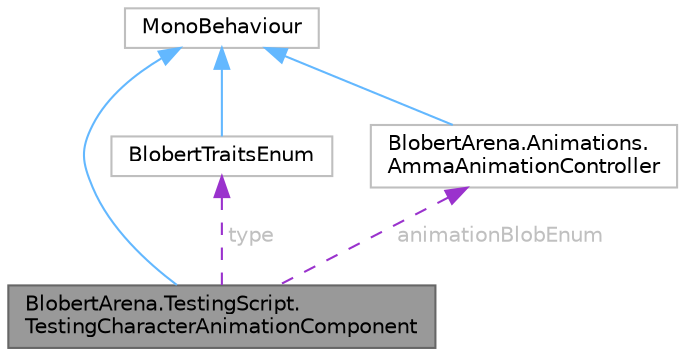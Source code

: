 digraph "BlobertArena.TestingScript.TestingCharacterAnimationComponent"
{
 // LATEX_PDF_SIZE
  bgcolor="transparent";
  edge [fontname=Helvetica,fontsize=10,labelfontname=Helvetica,labelfontsize=10];
  node [fontname=Helvetica,fontsize=10,shape=box,height=0.2,width=0.4];
  Node1 [id="Node000001",label="BlobertArena.TestingScript.\lTestingCharacterAnimationComponent",height=0.2,width=0.4,color="gray40", fillcolor="grey60", style="filled", fontcolor="black",tooltip="Testing script to cycle through all the Attributeses and animations in the game to see if something i..."];
  Node2 -> Node1 [id="edge1_Node000001_Node000002",dir="back",color="steelblue1",style="solid",tooltip=" "];
  Node2 [id="Node000002",label="MonoBehaviour",height=0.2,width=0.4,color="grey75", fillcolor="white", style="filled",tooltip=" "];
  Node3 -> Node1 [id="edge2_Node000001_Node000003",dir="back",color="darkorchid3",style="dashed",tooltip=" ",label=" type",fontcolor="grey" ];
  Node3 [id="Node000003",label="BlobertTraitsEnum",height=0.2,width=0.4,color="grey75", fillcolor="white", style="filled",URL="$class_blobert_traits_enum.html",tooltip=" "];
  Node2 -> Node3 [id="edge3_Node000003_Node000002",dir="back",color="steelblue1",style="solid",tooltip=" "];
  Node4 -> Node1 [id="edge4_Node000001_Node000004",dir="back",color="darkorchid3",style="dashed",tooltip=" ",label=" animationBlobEnum",fontcolor="grey" ];
  Node4 [id="Node000004",label="BlobertArena.Animations.\lAmmaAnimationController",height=0.2,width=0.4,color="grey75", fillcolor="white", style="filled",URL="$class_blobert_arena_1_1_animations_1_1_amma_animation_controller.html",tooltip=" "];
  Node2 -> Node4 [id="edge5_Node000004_Node000002",dir="back",color="steelblue1",style="solid",tooltip=" "];
}
